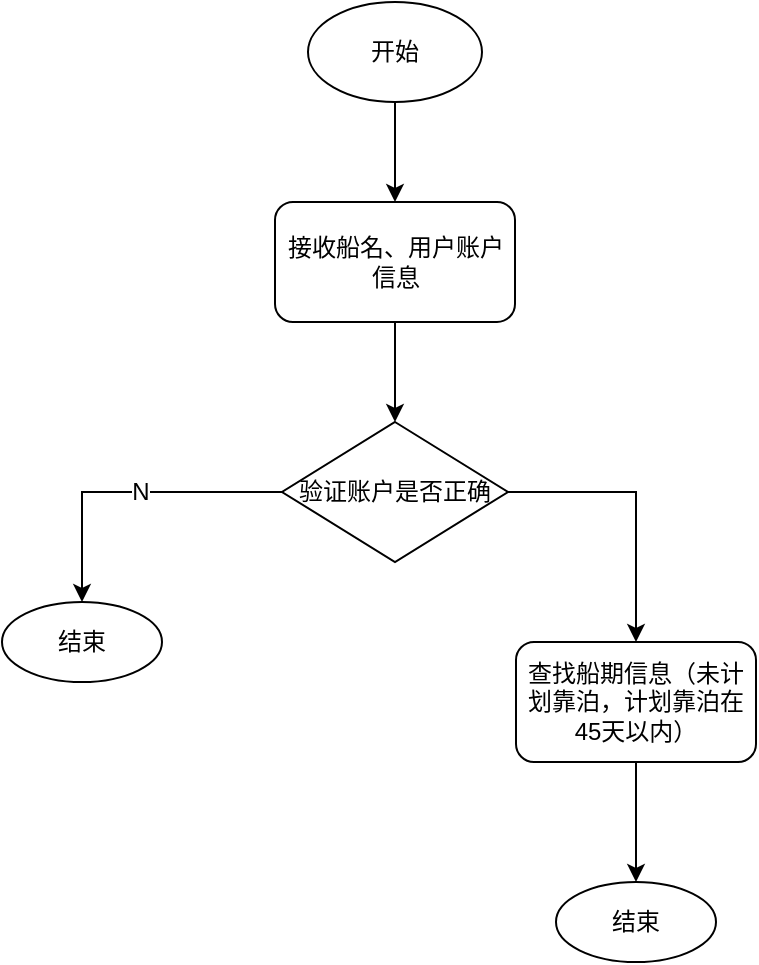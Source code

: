 <mxfile pages="1" version="11.2.4" type="github"><diagram id="Nc6VeGH4JENk6oRQrkGP" name="第 1 页"><mxGraphModel dx="1422" dy="764" grid="1" gridSize="10" guides="1" tooltips="1" connect="1" arrows="1" fold="1" page="1" pageScale="1" pageWidth="827" pageHeight="1169" math="0" shadow="0"><root><mxCell id="0"/><mxCell id="1" parent="0"/><mxCell id="jRs5AG0nIRx82iLJqgiN-4" style="edgeStyle=orthogonalEdgeStyle;rounded=0;orthogonalLoop=1;jettySize=auto;html=1;exitX=0.5;exitY=1;exitDx=0;exitDy=0;entryX=0.5;entryY=0;entryDx=0;entryDy=0;" parent="1" source="jRs5AG0nIRx82iLJqgiN-2" target="jRs5AG0nIRx82iLJqgiN-3" edge="1"><mxGeometry relative="1" as="geometry"/></mxCell><mxCell id="jRs5AG0nIRx82iLJqgiN-2" value="开始" style="ellipse;whiteSpace=wrap;html=1;" parent="1" vertex="1"><mxGeometry x="293" y="40" width="87" height="50" as="geometry"/></mxCell><mxCell id="jRs5AG0nIRx82iLJqgiN-6" style="edgeStyle=orthogonalEdgeStyle;rounded=0;orthogonalLoop=1;jettySize=auto;html=1;exitX=0.5;exitY=1;exitDx=0;exitDy=0;entryX=0.5;entryY=0;entryDx=0;entryDy=0;" parent="1" source="jRs5AG0nIRx82iLJqgiN-3" target="jRs5AG0nIRx82iLJqgiN-5" edge="1"><mxGeometry relative="1" as="geometry"/></mxCell><mxCell id="jRs5AG0nIRx82iLJqgiN-3" value="接收船名、用户账户信息" style="rounded=1;whiteSpace=wrap;html=1;" parent="1" vertex="1"><mxGeometry x="276.5" y="140" width="120" height="60" as="geometry"/></mxCell><mxCell id="jRs5AG0nIRx82iLJqgiN-8" style="edgeStyle=orthogonalEdgeStyle;rounded=0;orthogonalLoop=1;jettySize=auto;html=1;exitX=0;exitY=0.5;exitDx=0;exitDy=0;entryX=0.5;entryY=0;entryDx=0;entryDy=0;" parent="1" source="jRs5AG0nIRx82iLJqgiN-5" target="jRs5AG0nIRx82iLJqgiN-7" edge="1"><mxGeometry relative="1" as="geometry"/></mxCell><mxCell id="jRs5AG0nIRx82iLJqgiN-9" value="N" style="text;html=1;resizable=0;points=[];align=center;verticalAlign=middle;labelBackgroundColor=#ffffff;" parent="jRs5AG0nIRx82iLJqgiN-8" vertex="1" connectable="0"><mxGeometry x="-0.084" relative="1" as="geometry"><mxPoint as="offset"/></mxGeometry></mxCell><mxCell id="jRs5AG0nIRx82iLJqgiN-11" style="edgeStyle=orthogonalEdgeStyle;rounded=0;orthogonalLoop=1;jettySize=auto;html=1;exitX=1;exitY=0.5;exitDx=0;exitDy=0;entryX=0.5;entryY=0;entryDx=0;entryDy=0;" parent="1" source="jRs5AG0nIRx82iLJqgiN-5" target="jRs5AG0nIRx82iLJqgiN-10" edge="1"><mxGeometry relative="1" as="geometry"/></mxCell><mxCell id="jRs5AG0nIRx82iLJqgiN-5" value="验证账户是否正确" style="rhombus;whiteSpace=wrap;html=1;" parent="1" vertex="1"><mxGeometry x="280" y="250" width="113" height="70" as="geometry"/></mxCell><mxCell id="jRs5AG0nIRx82iLJqgiN-7" value="结束" style="ellipse;whiteSpace=wrap;html=1;" parent="1" vertex="1"><mxGeometry x="140" y="340" width="80" height="40" as="geometry"/></mxCell><mxCell id="O30ud8CUMM077k1nmYUi-2" style="edgeStyle=orthogonalEdgeStyle;rounded=0;orthogonalLoop=1;jettySize=auto;html=1;exitX=0.5;exitY=1;exitDx=0;exitDy=0;entryX=0.5;entryY=0;entryDx=0;entryDy=0;" edge="1" parent="1" source="jRs5AG0nIRx82iLJqgiN-10" target="O30ud8CUMM077k1nmYUi-1"><mxGeometry relative="1" as="geometry"/></mxCell><mxCell id="jRs5AG0nIRx82iLJqgiN-10" value="查找船期信息（未计划靠泊，计划靠泊在45天以内）" style="rounded=1;whiteSpace=wrap;html=1;" parent="1" vertex="1"><mxGeometry x="397" y="360" width="120" height="60" as="geometry"/></mxCell><mxCell id="O30ud8CUMM077k1nmYUi-1" value="结束" style="ellipse;whiteSpace=wrap;html=1;" vertex="1" parent="1"><mxGeometry x="417" y="480" width="80" height="40" as="geometry"/></mxCell></root></mxGraphModel></diagram></mxfile>